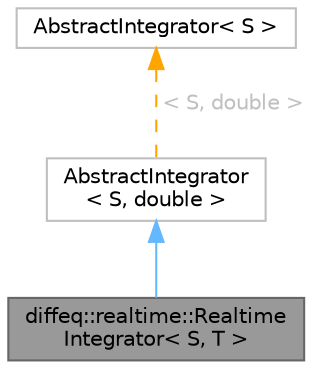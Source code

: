 digraph "diffeq::realtime::RealtimeIntegrator&lt; S, T &gt;"
{
 // LATEX_PDF_SIZE
  bgcolor="transparent";
  edge [fontname=Helvetica,fontsize=10,labelfontname=Helvetica,labelfontsize=10];
  node [fontname=Helvetica,fontsize=10,shape=box,height=0.2,width=0.4];
  Node1 [id="Node000001",label="diffeq::realtime::Realtime\lIntegrator\< S, T \>",height=0.2,width=0.4,color="gray40", fillcolor="grey60", style="filled", fontcolor="black",tooltip="Real-time integrator with signal processing capabilities."];
  Node2 -> Node1 [id="edge1_Node000001_Node000002",dir="back",color="steelblue1",style="solid",tooltip=" "];
  Node2 [id="Node000002",label="AbstractIntegrator\l\< S, double \>",height=0.2,width=0.4,color="grey75", fillcolor="white", style="filled",URL="$class_abstract_integrator.html",tooltip=" "];
  Node3 -> Node2 [id="edge2_Node000002_Node000003",dir="back",color="orange",style="dashed",tooltip=" ",label=<<TABLE CELLBORDER="0" BORDER="0"><TR><TD VALIGN="top" ALIGN="LEFT" CELLPADDING="1" CELLSPACING="0">&lt; S, double &gt;</TD></TR>
</TABLE>> ,fontcolor="grey" ];
  Node3 [id="Node000003",label="AbstractIntegrator\< S \>",height=0.2,width=0.4,color="grey75", fillcolor="white", style="filled",URL="$class_abstract_integrator.html",tooltip=" "];
}
